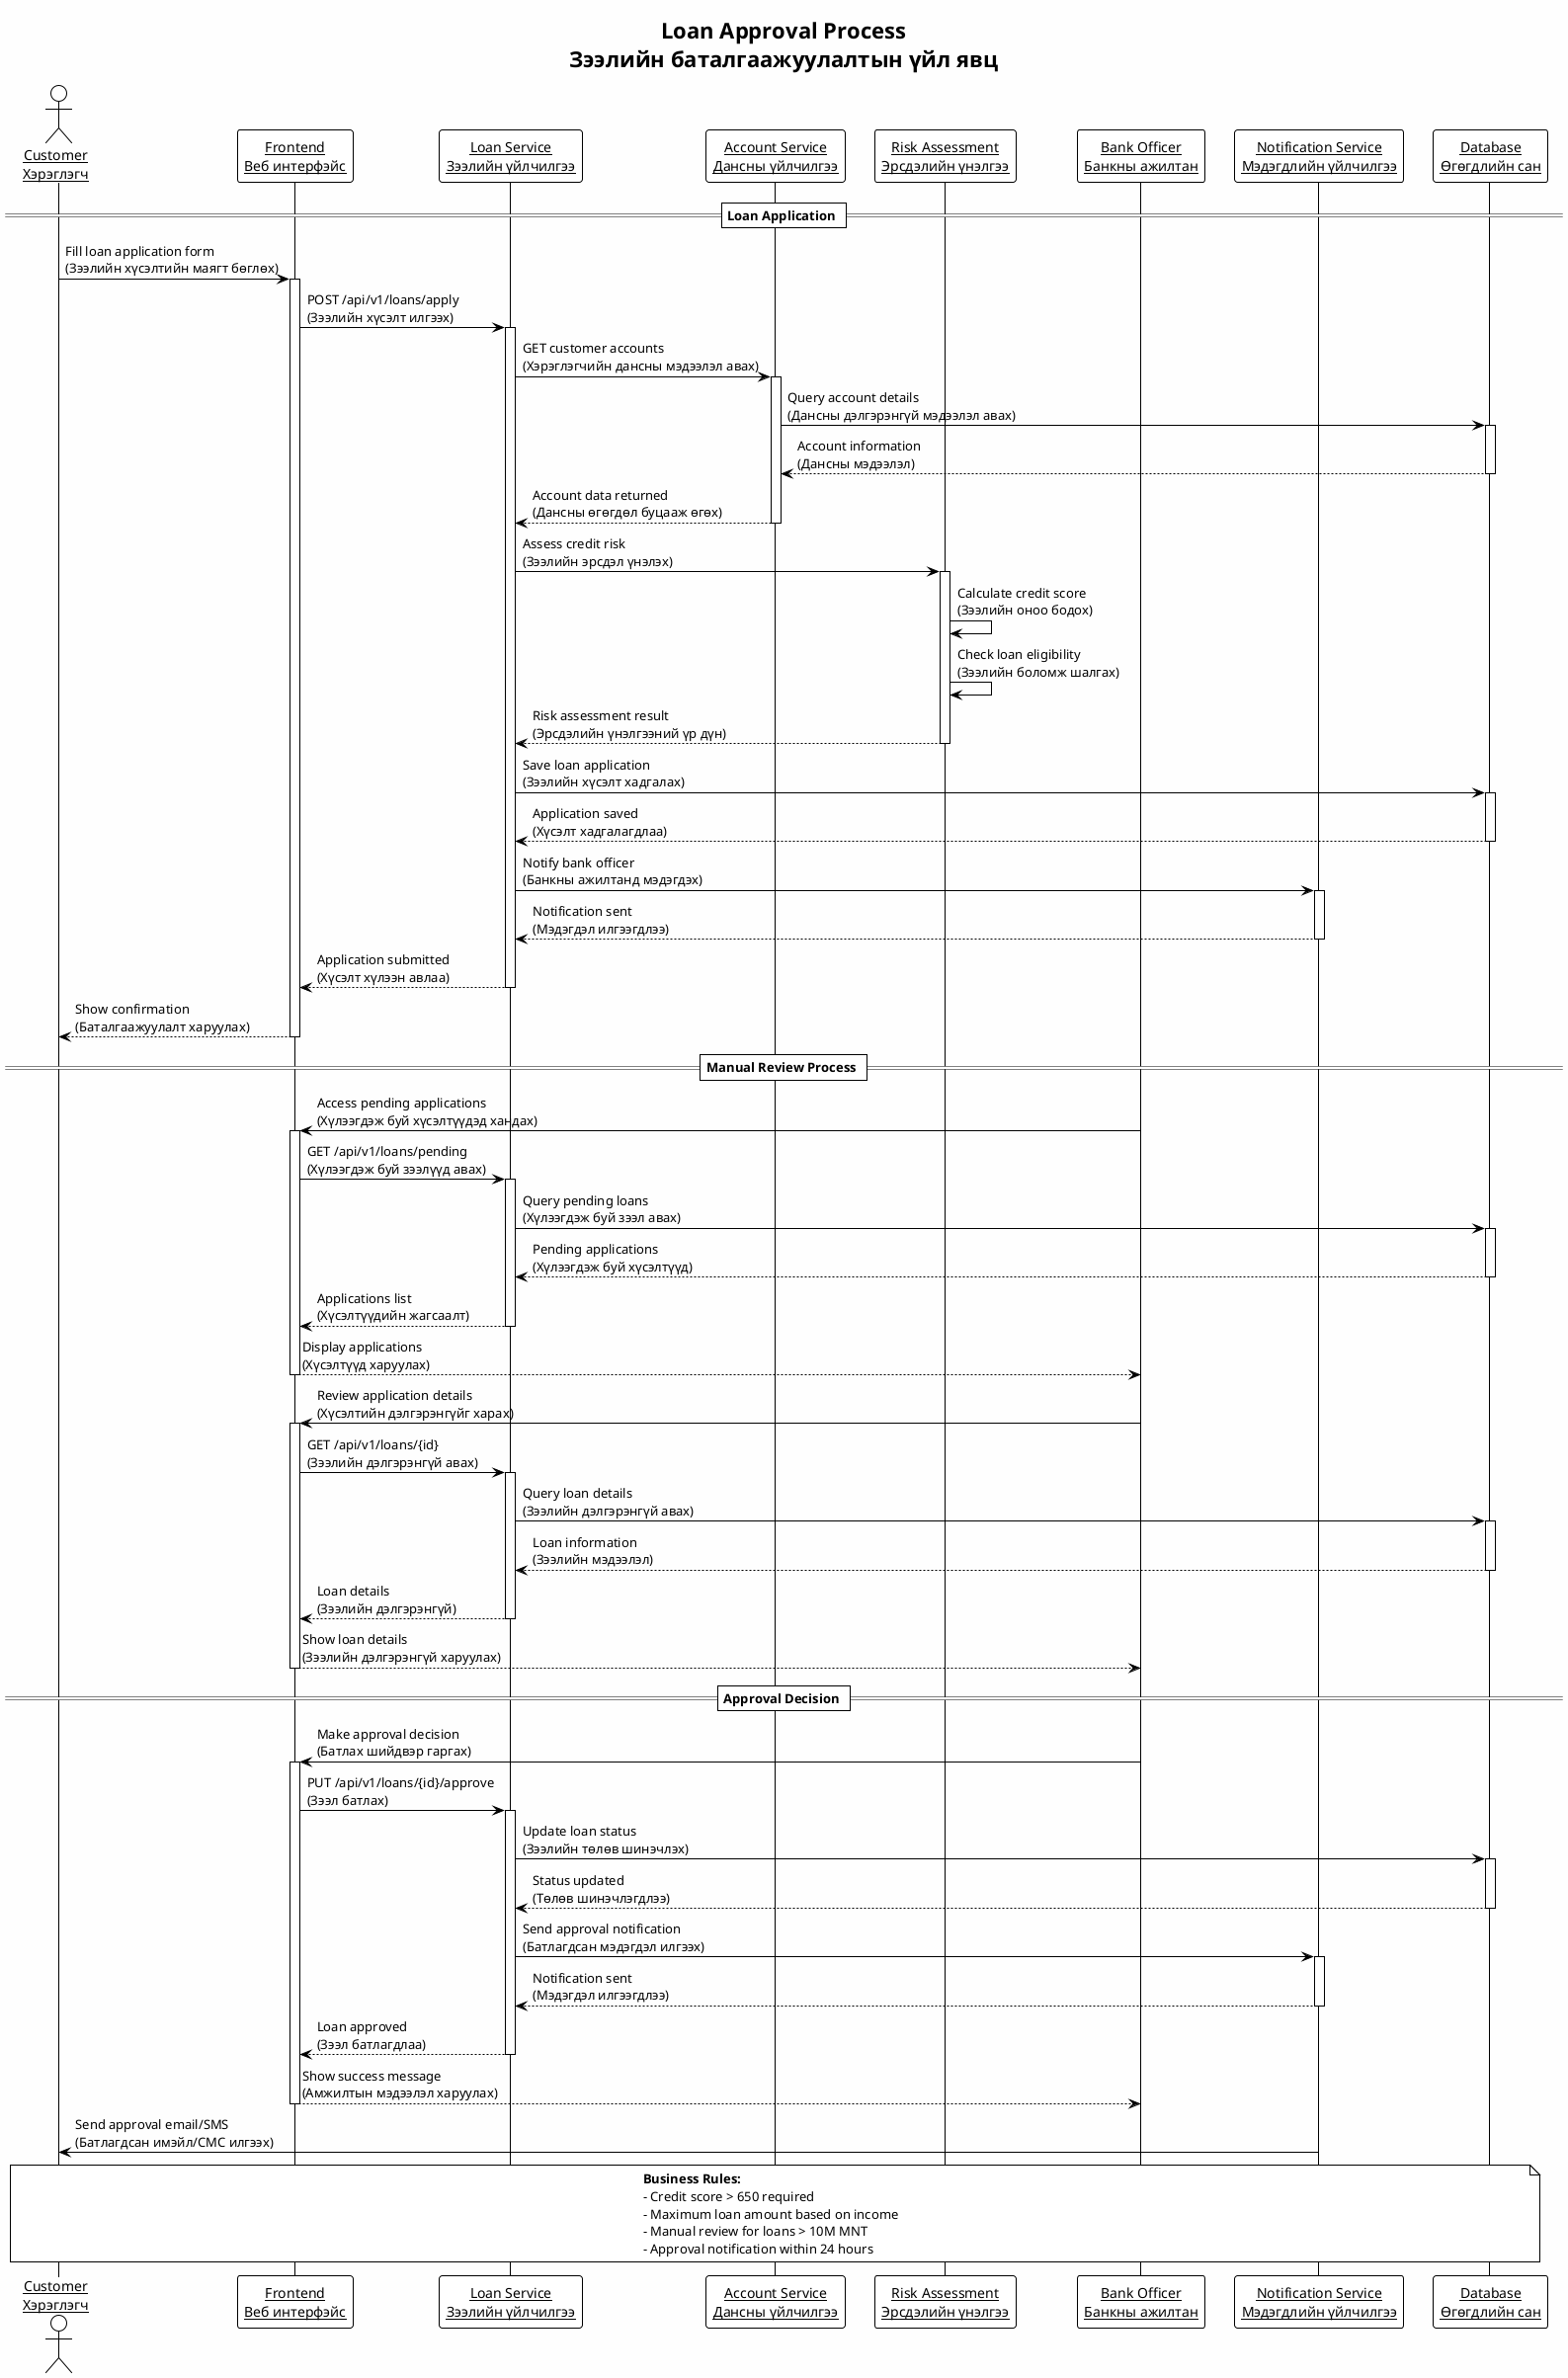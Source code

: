 @startuml Loan Approval Sequence
!theme plain
skinparam backgroundColor #FEFEFE
skinparam sequenceParticipant underline

title Loan Approval Process\nЗээлийн баталгаажуулалтын үйл явц

actor "Customer\nХэрэглэгч" as CU
participant "Frontend\nВеб интерфэйс" as FE
participant "Loan Service\nЗээлийн үйлчилгээ" as LS
participant "Account Service\nДансны үйлчилгээ" as AS
participant "Risk Assessment\nЭрсдэлийн үнэлгээ" as RA
participant "Bank Officer\nБанкны ажилтан" as BO
participant "Notification Service\nМэдэгдлийн үйлчилгээ" as NS
participant "Database\nӨгөгдлийн сан" as DB

== Loan Application ==
CU -> FE: Fill loan application form\n(Зээлийн хүсэлтийн маягт бөглөх)
activate FE
FE -> LS: POST /api/v1/loans/apply\n(Зээлийн хүсэлт илгээх)
activate LS
LS -> AS: GET customer accounts\n(Хэрэглэгчийн дансны мэдээлэл авах)
activate AS
AS -> DB: Query account details\n(Дансны дэлгэрэнгүй мэдээлэл авах)
activate DB
DB --> AS: Account information\n(Дансны мэдээлэл)
deactivate DB
AS --> LS: Account data returned\n(Дансны өгөгдөл буцааж өгөх)
deactivate AS

LS -> RA: Assess credit risk\n(Зээлийн эрсдэл үнэлэх)
activate RA
RA -> RA: Calculate credit score\n(Зээлийн оноо бодох)
RA -> RA: Check loan eligibility\n(Зээлийн боломж шалгах)
RA --> LS: Risk assessment result\n(Эрсдэлийн үнэлгээний үр дүн)
deactivate RA

LS -> DB: Save loan application\n(Зээлийн хүсэлт хадгалах)
activate DB
DB --> LS: Application saved\n(Хүсэлт хадгалагдлаа)
deactivate DB

LS -> NS: Notify bank officer\n(Банкны ажилтанд мэдэгдэх)
activate NS
NS --> LS: Notification sent\n(Мэдэгдэл илгээгдлээ)
deactivate NS
LS --> FE: Application submitted\n(Хүсэлт хүлээн авлаа)
deactivate LS
FE --> CU: Show confirmation\n(Баталгаажуулалт харуулах)
deactivate FE

== Manual Review Process ==
BO -> FE: Access pending applications\n(Хүлээгдэж буй хүсэлтүүдэд хандах)
activate FE
FE -> LS: GET /api/v1/loans/pending\n(Хүлээгдэж буй зээлүүд авах)
activate LS
LS -> DB: Query pending loans\n(Хүлээгдэж буй зээл авах)
activate DB
DB --> LS: Pending applications\n(Хүлээгдэж буй хүсэлтүүд)
deactivate DB
LS --> FE: Applications list\n(Хүсэлтүүдийн жагсаалт)
deactivate LS
FE --> BO: Display applications\n(Хүсэлтүүд харуулах)
deactivate FE

BO -> FE: Review application details\n(Хүсэлтийн дэлгэрэнгүйг харах)
activate FE
FE -> LS: GET /api/v1/loans/{id}\n(Зээлийн дэлгэрэнгүй авах)
activate LS
LS -> DB: Query loan details\n(Зээлийн дэлгэрэнгүй авах)
activate DB
DB --> LS: Loan information\n(Зээлийн мэдээлэл)
deactivate DB
LS --> FE: Loan details\n(Зээлийн дэлгэрэнгүй)
deactivate LS
FE --> BO: Show loan details\n(Зээлийн дэлгэрэнгүй харуулах)
deactivate FE

== Approval Decision ==
BO -> FE: Make approval decision\n(Батлах шийдвэр гаргах)
activate FE
FE -> LS: PUT /api/v1/loans/{id}/approve\n(Зээл батлах)
activate LS
LS -> DB: Update loan status\n(Зээлийн төлөв шинэчлэх)
activate DB
DB --> LS: Status updated\n(Төлөв шинэчлэгдлээ)
deactivate DB
LS -> NS: Send approval notification\n(Батлагдсан мэдэгдэл илгээх)
activate NS
NS --> LS: Notification sent\n(Мэдэгдэл илгээгдлээ)
deactivate NS
LS --> FE: Loan approved\n(Зээл батлагдлаа)
deactivate LS
FE --> BO: Show success message\n(Амжилтын мэдээлэл харуулах)
deactivate FE

NS -> CU: Send approval email/SMS\n(Батлагдсан имэйл/СМС илгээх)

note over CU, DB
  <b>Business Rules:</b>
  - Credit score > 650 required
  - Maximum loan amount based on income
  - Manual review for loans > 10M MNT
  - Approval notification within 24 hours
end note

@enduml
